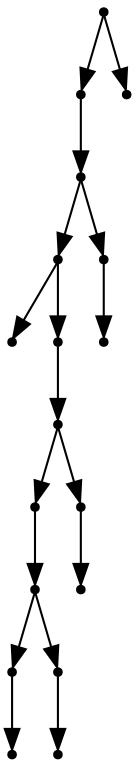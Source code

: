 digraph {
  17 [shape=point];
  15 [shape=point];
  14 [shape=point];
  11 [shape=point];
  0 [shape=point];
  10 [shape=point];
  9 [shape=point];
  6 [shape=point];
  5 [shape=point];
  2 [shape=point];
  1 [shape=point];
  4 [shape=point];
  3 [shape=point];
  8 [shape=point];
  7 [shape=point];
  13 [shape=point];
  12 [shape=point];
  16 [shape=point];
17 -> 15;
15 -> 14;
14 -> 11;
11 -> 0;
11 -> 10;
10 -> 9;
9 -> 6;
6 -> 5;
5 -> 2;
2 -> 1;
5 -> 4;
4 -> 3;
9 -> 8;
8 -> 7;
14 -> 13;
13 -> 12;
17 -> 16;
}
